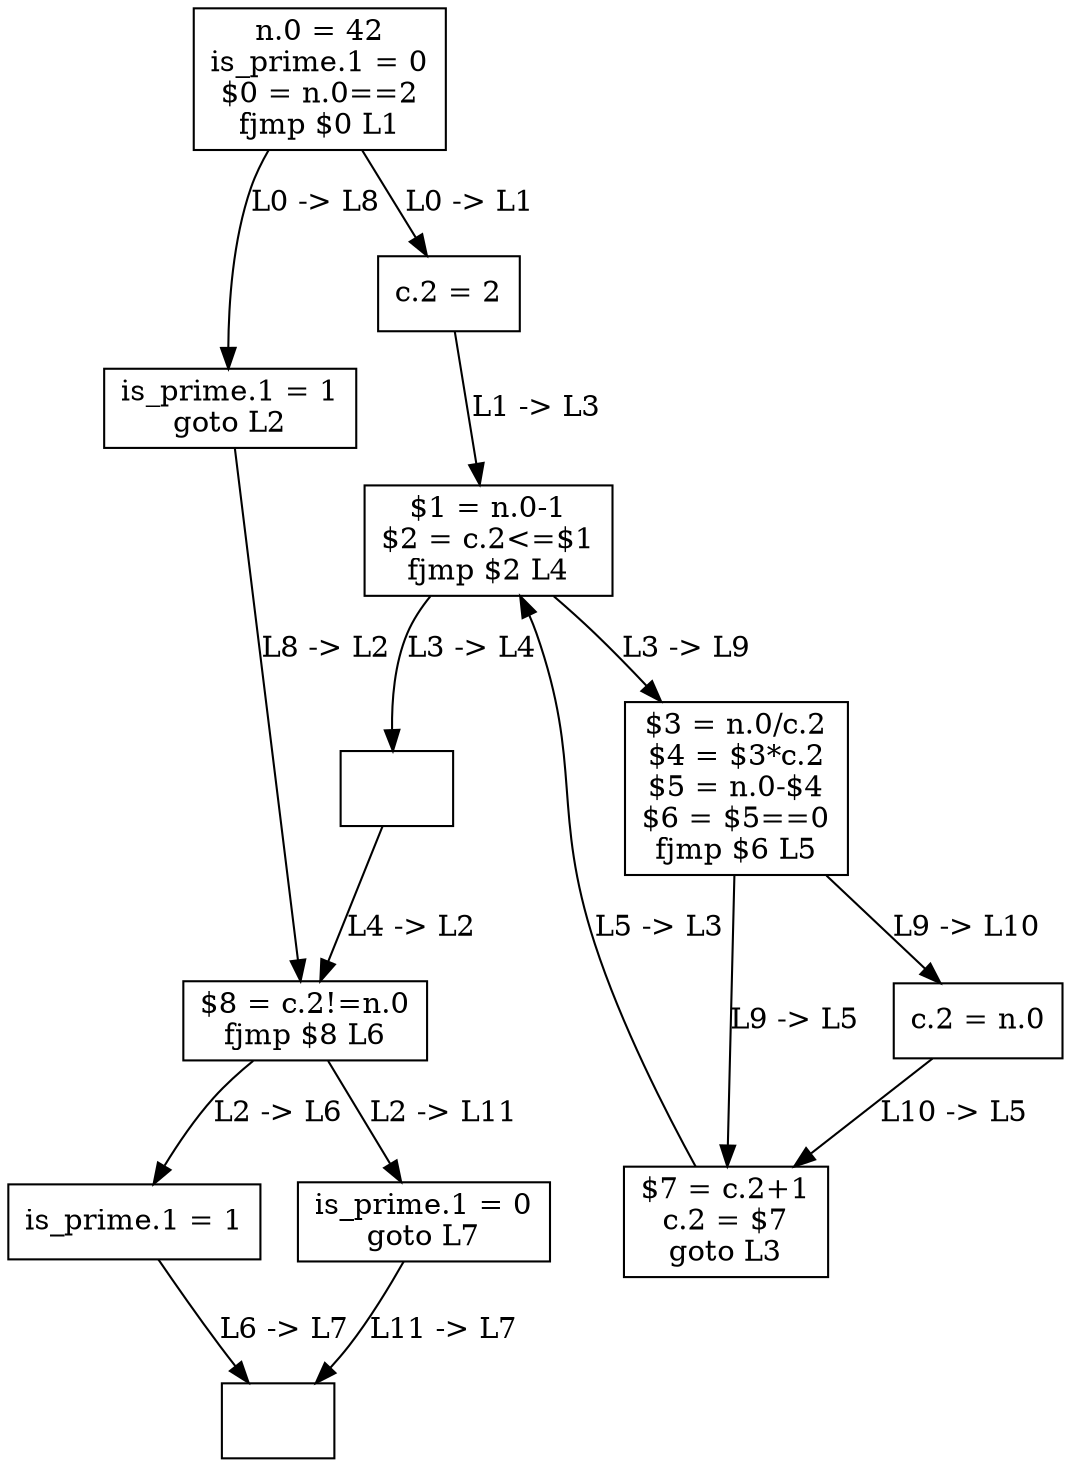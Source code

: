 digraph cfg {
L0 [label="n.0 = 42\nis_prime.1 = 0\n$0 = n.0==2\nfjmp $0 L1", shape="rectangle"]
L8 [label="is_prime.1 = 1\ngoto L2", shape="rectangle"]
L1 [label="c.2 = 2", shape="rectangle"]
L3 [label="$1 = n.0-1\n$2 = c.2<=$1\nfjmp $2 L4", shape="rectangle"]
L9 [label="$3 = n.0/c.2\n$4 = $3*c.2\n$5 = n.0-$4\n$6 = $5==0\nfjmp $6 L5", shape="rectangle"]
L10 [label="c.2 = n.0", shape="rectangle"]
L5 [label="$7 = c.2+1\nc.2 = $7\ngoto L3", shape="rectangle"]
L4 [label="", shape="rectangle"]
L2 [label="$8 = c.2!=n.0\nfjmp $8 L6", shape="rectangle"]
L11 [label="is_prime.1 = 0\ngoto L7", shape="rectangle"]
L6 [label="is_prime.1 = 1", shape="rectangle"]
L7 [label="", shape="rectangle"]
L0 -> L1 [label="L0 -> L1"]
L0 -> L8 [label="L0 -> L8"]
L8 -> L2 [label="L8 -> L2"]
L1 -> L3 [label="L1 -> L3"]
L3 -> L4 [label="L3 -> L4"]
L3 -> L9 [label="L3 -> L9"]
L9 -> L5 [label="L9 -> L5"]
L9 -> L10 [label="L9 -> L10"]
L10 -> L5 [label="L10 -> L5"]
L5 -> L3 [label="L5 -> L3"]
L4 -> L2 [label="L4 -> L2"]
L2 -> L6 [label="L2 -> L6"]
L2 -> L11 [label="L2 -> L11"]
L11 -> L7 [label="L11 -> L7"]
L6 -> L7 [label="L6 -> L7"]
}
